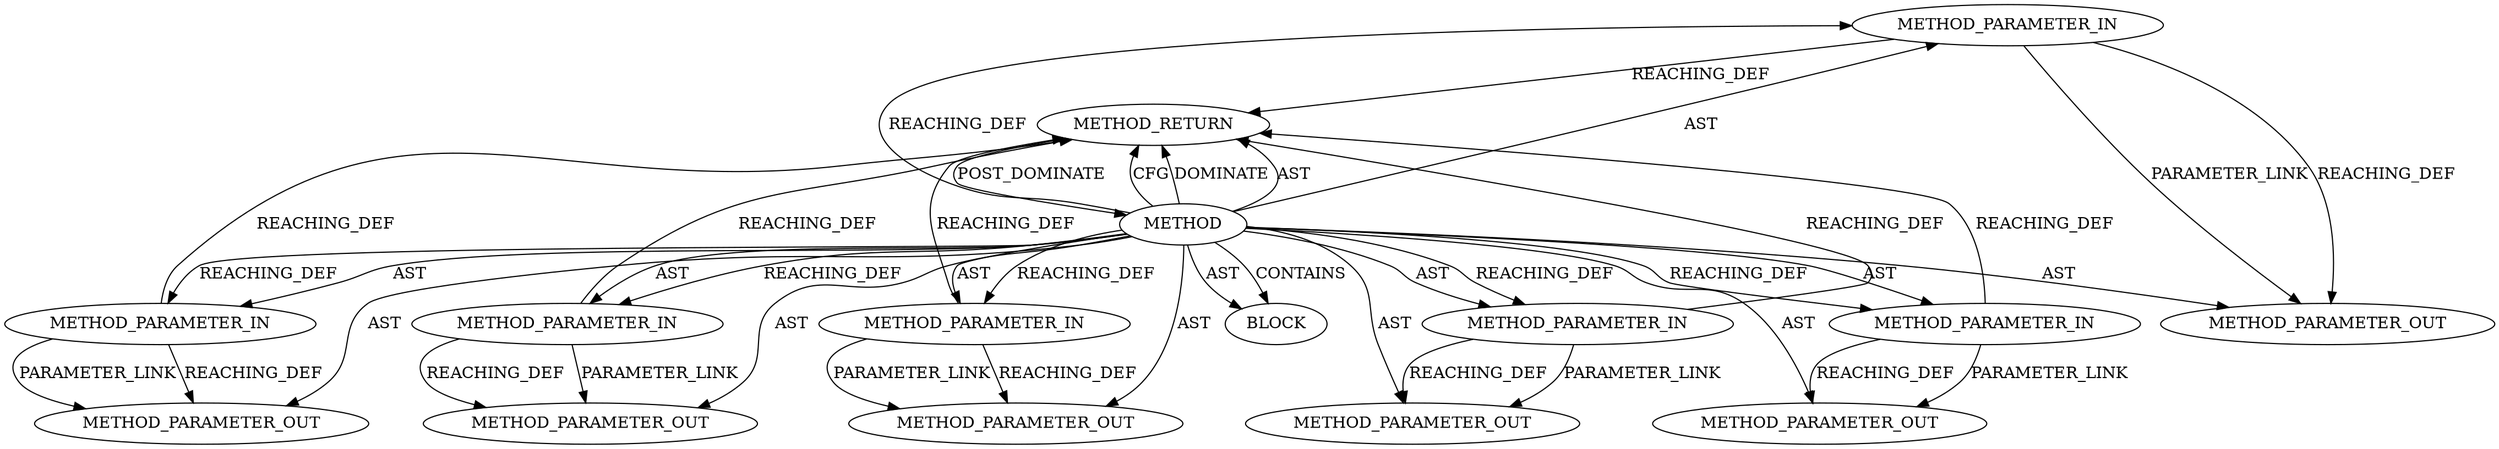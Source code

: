 digraph {
  21023 [label=METHOD_PARAMETER_IN ORDER=6 CODE="p6" IS_VARIADIC=false TYPE_FULL_NAME="ANY" EVALUATION_STRATEGY="BY_VALUE" INDEX=6 NAME="p6"]
  21024 [label=BLOCK ORDER=1 ARGUMENT_INDEX=1 CODE="<empty>" TYPE_FULL_NAME="ANY"]
  21022 [label=METHOD_PARAMETER_IN ORDER=5 CODE="p5" IS_VARIADIC=false TYPE_FULL_NAME="ANY" EVALUATION_STRATEGY="BY_VALUE" INDEX=5 NAME="p5"]
  21018 [label=METHOD_PARAMETER_IN ORDER=1 CODE="p1" IS_VARIADIC=false TYPE_FULL_NAME="ANY" EVALUATION_STRATEGY="BY_VALUE" INDEX=1 NAME="p1"]
  21021 [label=METHOD_PARAMETER_IN ORDER=4 CODE="p4" IS_VARIADIC=false TYPE_FULL_NAME="ANY" EVALUATION_STRATEGY="BY_VALUE" INDEX=4 NAME="p4"]
  22422 [label=METHOD_PARAMETER_OUT ORDER=5 CODE="p5" IS_VARIADIC=false TYPE_FULL_NAME="ANY" EVALUATION_STRATEGY="BY_VALUE" INDEX=5 NAME="p5"]
  21020 [label=METHOD_PARAMETER_IN ORDER=3 CODE="p3" IS_VARIADIC=false TYPE_FULL_NAME="ANY" EVALUATION_STRATEGY="BY_VALUE" INDEX=3 NAME="p3"]
  21019 [label=METHOD_PARAMETER_IN ORDER=2 CODE="p2" IS_VARIADIC=false TYPE_FULL_NAME="ANY" EVALUATION_STRATEGY="BY_VALUE" INDEX=2 NAME="p2"]
  22418 [label=METHOD_PARAMETER_OUT ORDER=1 CODE="p1" IS_VARIADIC=false TYPE_FULL_NAME="ANY" EVALUATION_STRATEGY="BY_VALUE" INDEX=1 NAME="p1"]
  21025 [label=METHOD_RETURN ORDER=2 CODE="RET" TYPE_FULL_NAME="ANY" EVALUATION_STRATEGY="BY_VALUE"]
  22419 [label=METHOD_PARAMETER_OUT ORDER=2 CODE="p2" IS_VARIADIC=false TYPE_FULL_NAME="ANY" EVALUATION_STRATEGY="BY_VALUE" INDEX=2 NAME="p2"]
  21017 [label=METHOD AST_PARENT_TYPE="NAMESPACE_BLOCK" AST_PARENT_FULL_NAME="<global>" ORDER=0 CODE="<empty>" FULL_NAME="skb_splice_bits" IS_EXTERNAL=true FILENAME="<empty>" SIGNATURE="" NAME="skb_splice_bits"]
  22423 [label=METHOD_PARAMETER_OUT ORDER=6 CODE="p6" IS_VARIADIC=false TYPE_FULL_NAME="ANY" EVALUATION_STRATEGY="BY_VALUE" INDEX=6 NAME="p6"]
  22420 [label=METHOD_PARAMETER_OUT ORDER=3 CODE="p3" IS_VARIADIC=false TYPE_FULL_NAME="ANY" EVALUATION_STRATEGY="BY_VALUE" INDEX=3 NAME="p3"]
  22421 [label=METHOD_PARAMETER_OUT ORDER=4 CODE="p4" IS_VARIADIC=false TYPE_FULL_NAME="ANY" EVALUATION_STRATEGY="BY_VALUE" INDEX=4 NAME="p4"]
  21017 -> 21022 [label=AST ]
  21017 -> 21020 [label=REACHING_DEF VARIABLE=""]
  21017 -> 22420 [label=AST ]
  21017 -> 22422 [label=AST ]
  21021 -> 22421 [label=PARAMETER_LINK ]
  21017 -> 21020 [label=AST ]
  21025 -> 21017 [label=POST_DOMINATE ]
  21017 -> 22418 [label=AST ]
  21017 -> 21018 [label=AST ]
  21019 -> 22419 [label=REACHING_DEF VARIABLE="p2"]
  21020 -> 22420 [label=PARAMETER_LINK ]
  21017 -> 21024 [label=CONTAINS ]
  21022 -> 21025 [label=REACHING_DEF VARIABLE="p5"]
  21017 -> 21021 [label=REACHING_DEF VARIABLE=""]
  21018 -> 21025 [label=REACHING_DEF VARIABLE="p1"]
  21021 -> 21025 [label=REACHING_DEF VARIABLE="p4"]
  21022 -> 22422 [label=PARAMETER_LINK ]
  21017 -> 22421 [label=AST ]
  21017 -> 22423 [label=AST ]
  21020 -> 22420 [label=REACHING_DEF VARIABLE="p3"]
  21017 -> 21024 [label=AST ]
  21023 -> 21025 [label=REACHING_DEF VARIABLE="p6"]
  21019 -> 22419 [label=PARAMETER_LINK ]
  21017 -> 21021 [label=AST ]
  21023 -> 22423 [label=PARAMETER_LINK ]
  21017 -> 21025 [label=CFG ]
  21017 -> 21019 [label=REACHING_DEF VARIABLE=""]
  21017 -> 21025 [label=DOMINATE ]
  21017 -> 21022 [label=REACHING_DEF VARIABLE=""]
  21020 -> 21025 [label=REACHING_DEF VARIABLE="p3"]
  21017 -> 21025 [label=AST ]
  21018 -> 22418 [label=PARAMETER_LINK ]
  21017 -> 21018 [label=REACHING_DEF VARIABLE=""]
  21018 -> 22418 [label=REACHING_DEF VARIABLE="p1"]
  21017 -> 22419 [label=AST ]
  21022 -> 22422 [label=REACHING_DEF VARIABLE="p5"]
  21019 -> 21025 [label=REACHING_DEF VARIABLE="p2"]
  21021 -> 22421 [label=REACHING_DEF VARIABLE="p4"]
  21017 -> 21019 [label=AST ]
  21017 -> 21023 [label=REACHING_DEF VARIABLE=""]
  21023 -> 22423 [label=REACHING_DEF VARIABLE="p6"]
  21017 -> 21023 [label=AST ]
}
